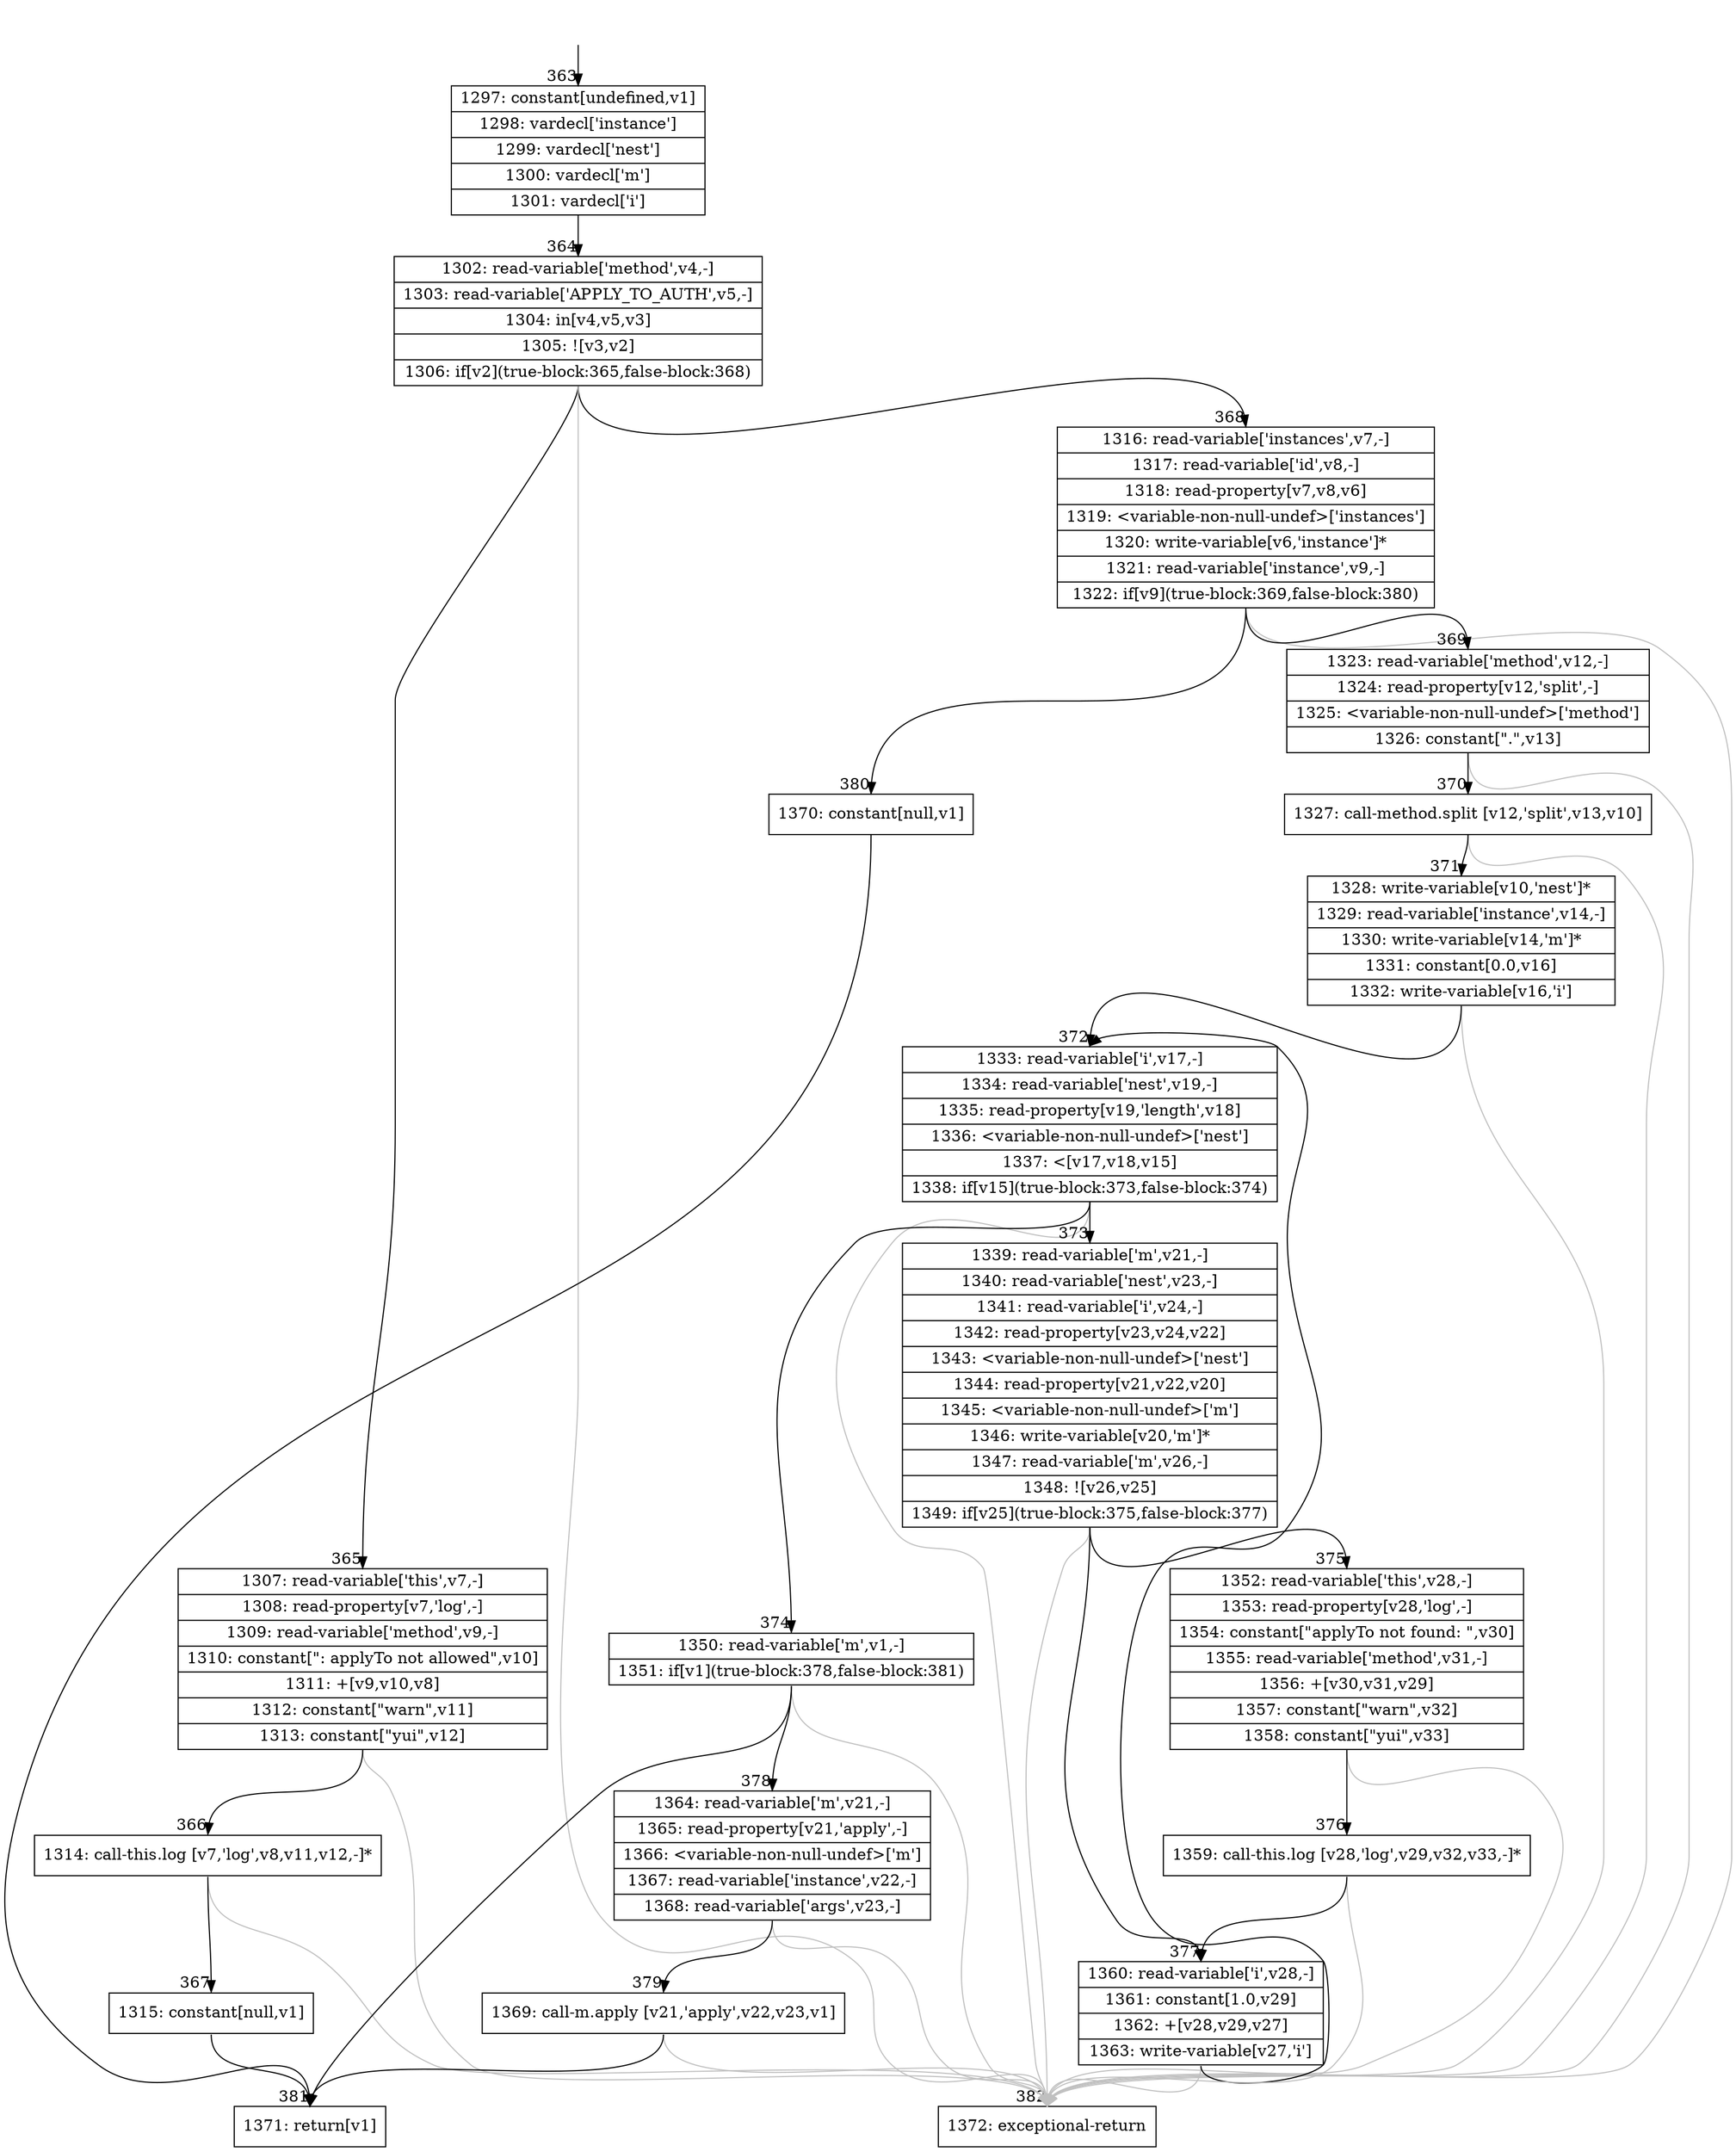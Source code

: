 digraph {
rankdir="TD"
BB_entry18[shape=none,label=""];
BB_entry18 -> BB363 [tailport=s, headport=n, headlabel="    363"]
BB363 [shape=record label="{1297: constant[undefined,v1]|1298: vardecl['instance']|1299: vardecl['nest']|1300: vardecl['m']|1301: vardecl['i']}" ] 
BB363 -> BB364 [tailport=s, headport=n, headlabel="      364"]
BB364 [shape=record label="{1302: read-variable['method',v4,-]|1303: read-variable['APPLY_TO_AUTH',v5,-]|1304: in[v4,v5,v3]|1305: ![v3,v2]|1306: if[v2](true-block:365,false-block:368)}" ] 
BB364 -> BB365 [tailport=s, headport=n, headlabel="      365"]
BB364 -> BB368 [tailport=s, headport=n, headlabel="      368"]
BB364 -> BB382 [tailport=s, headport=n, color=gray, headlabel="      382"]
BB365 [shape=record label="{1307: read-variable['this',v7,-]|1308: read-property[v7,'log',-]|1309: read-variable['method',v9,-]|1310: constant[\": applyTo not allowed\",v10]|1311: +[v9,v10,v8]|1312: constant[\"warn\",v11]|1313: constant[\"yui\",v12]}" ] 
BB365 -> BB366 [tailport=s, headport=n, headlabel="      366"]
BB365 -> BB382 [tailport=s, headport=n, color=gray]
BB366 [shape=record label="{1314: call-this.log [v7,'log',v8,v11,v12,-]*}" ] 
BB366 -> BB367 [tailport=s, headport=n, headlabel="      367"]
BB366 -> BB382 [tailport=s, headport=n, color=gray]
BB367 [shape=record label="{1315: constant[null,v1]}" ] 
BB367 -> BB381 [tailport=s, headport=n, headlabel="      381"]
BB368 [shape=record label="{1316: read-variable['instances',v7,-]|1317: read-variable['id',v8,-]|1318: read-property[v7,v8,v6]|1319: \<variable-non-null-undef\>['instances']|1320: write-variable[v6,'instance']*|1321: read-variable['instance',v9,-]|1322: if[v9](true-block:369,false-block:380)}" ] 
BB368 -> BB369 [tailport=s, headport=n, headlabel="      369"]
BB368 -> BB380 [tailport=s, headport=n, headlabel="      380"]
BB368 -> BB382 [tailport=s, headport=n, color=gray]
BB369 [shape=record label="{1323: read-variable['method',v12,-]|1324: read-property[v12,'split',-]|1325: \<variable-non-null-undef\>['method']|1326: constant[\".\",v13]}" ] 
BB369 -> BB370 [tailport=s, headport=n, headlabel="      370"]
BB369 -> BB382 [tailport=s, headport=n, color=gray]
BB370 [shape=record label="{1327: call-method.split [v12,'split',v13,v10]}" ] 
BB370 -> BB371 [tailport=s, headport=n, headlabel="      371"]
BB370 -> BB382 [tailport=s, headport=n, color=gray]
BB371 [shape=record label="{1328: write-variable[v10,'nest']*|1329: read-variable['instance',v14,-]|1330: write-variable[v14,'m']*|1331: constant[0.0,v16]|1332: write-variable[v16,'i']}" ] 
BB371 -> BB372 [tailport=s, headport=n, headlabel="      372"]
BB371 -> BB382 [tailport=s, headport=n, color=gray]
BB372 [shape=record label="{1333: read-variable['i',v17,-]|1334: read-variable['nest',v19,-]|1335: read-property[v19,'length',v18]|1336: \<variable-non-null-undef\>['nest']|1337: \<[v17,v18,v15]|1338: if[v15](true-block:373,false-block:374)}" ] 
BB372 -> BB373 [tailport=s, headport=n, headlabel="      373"]
BB372 -> BB374 [tailport=s, headport=n, headlabel="      374"]
BB372 -> BB382 [tailport=s, headport=n, color=gray]
BB373 [shape=record label="{1339: read-variable['m',v21,-]|1340: read-variable['nest',v23,-]|1341: read-variable['i',v24,-]|1342: read-property[v23,v24,v22]|1343: \<variable-non-null-undef\>['nest']|1344: read-property[v21,v22,v20]|1345: \<variable-non-null-undef\>['m']|1346: write-variable[v20,'m']*|1347: read-variable['m',v26,-]|1348: ![v26,v25]|1349: if[v25](true-block:375,false-block:377)}" ] 
BB373 -> BB375 [tailport=s, headport=n, headlabel="      375"]
BB373 -> BB377 [tailport=s, headport=n, headlabel="      377"]
BB373 -> BB382 [tailport=s, headport=n, color=gray]
BB374 [shape=record label="{1350: read-variable['m',v1,-]|1351: if[v1](true-block:378,false-block:381)}" ] 
BB374 -> BB381 [tailport=s, headport=n]
BB374 -> BB378 [tailport=s, headport=n, headlabel="      378"]
BB374 -> BB382 [tailport=s, headport=n, color=gray]
BB375 [shape=record label="{1352: read-variable['this',v28,-]|1353: read-property[v28,'log',-]|1354: constant[\"applyTo not found: \",v30]|1355: read-variable['method',v31,-]|1356: +[v30,v31,v29]|1357: constant[\"warn\",v32]|1358: constant[\"yui\",v33]}" ] 
BB375 -> BB376 [tailport=s, headport=n, headlabel="      376"]
BB375 -> BB382 [tailport=s, headport=n, color=gray]
BB376 [shape=record label="{1359: call-this.log [v28,'log',v29,v32,v33,-]*}" ] 
BB376 -> BB377 [tailport=s, headport=n]
BB376 -> BB382 [tailport=s, headport=n, color=gray]
BB377 [shape=record label="{1360: read-variable['i',v28,-]|1361: constant[1.0,v29]|1362: +[v28,v29,v27]|1363: write-variable[v27,'i']}" ] 
BB377 -> BB372 [tailport=s, headport=n]
BB377 -> BB382 [tailport=s, headport=n, color=gray]
BB378 [shape=record label="{1364: read-variable['m',v21,-]|1365: read-property[v21,'apply',-]|1366: \<variable-non-null-undef\>['m']|1367: read-variable['instance',v22,-]|1368: read-variable['args',v23,-]}" ] 
BB378 -> BB379 [tailport=s, headport=n, headlabel="      379"]
BB378 -> BB382 [tailport=s, headport=n, color=gray]
BB379 [shape=record label="{1369: call-m.apply [v21,'apply',v22,v23,v1]}" ] 
BB379 -> BB381 [tailport=s, headport=n]
BB379 -> BB382 [tailport=s, headport=n, color=gray]
BB380 [shape=record label="{1370: constant[null,v1]}" ] 
BB380 -> BB381 [tailport=s, headport=n]
BB381 [shape=record label="{1371: return[v1]}" ] 
BB382 [shape=record label="{1372: exceptional-return}" ] 
//#$~ 507
}
